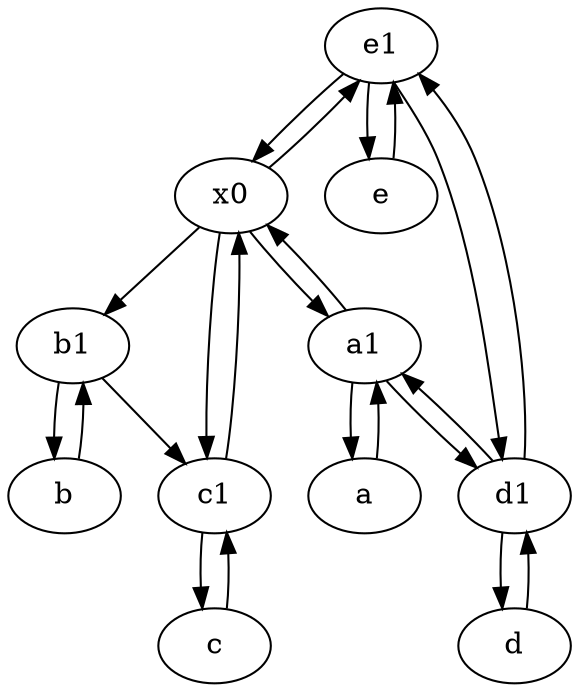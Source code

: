 digraph  {
	e1 [pos="25,45!"];
	x0;
	a [pos="40,10!"];
	e [pos="30,50!"];
	d1 [pos="25,30!"];
	b1 [pos="45,20!"];
	c [pos="20,10!"];
	a1 [pos="40,15!"];
	c1 [pos="30,15!"];
	b [pos="50,20!"];
	d [pos="20,30!"];
	e -> e1;
	c1 -> c;
	x0 -> b1;
	d1 -> d;
	c -> c1;
	x0 -> c1;
	a1 -> x0;
	a1 -> a;
	b1 -> b;
	e1 -> e;
	d1 -> a1;
	b1 -> c1;
	a -> a1;
	c1 -> x0;
	x0 -> a1;
	a1 -> d1;
	x0 -> e1;
	d1 -> e1;
	b -> b1;
	e1 -> d1;
	d -> d1;
	e1 -> x0;

	}